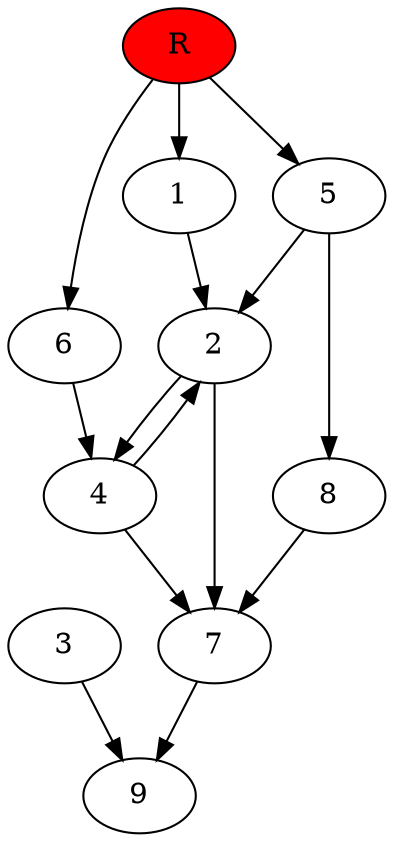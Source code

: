 digraph prb31952 {
	1
	2
	3
	4
	5
	6
	7
	8
	R [fillcolor="#ff0000" style=filled]
	1 -> 2
	2 -> 4
	2 -> 7
	3 -> 9
	4 -> 2
	4 -> 7
	5 -> 2
	5 -> 8
	6 -> 4
	7 -> 9
	8 -> 7
	R -> 1
	R -> 5
	R -> 6
}
